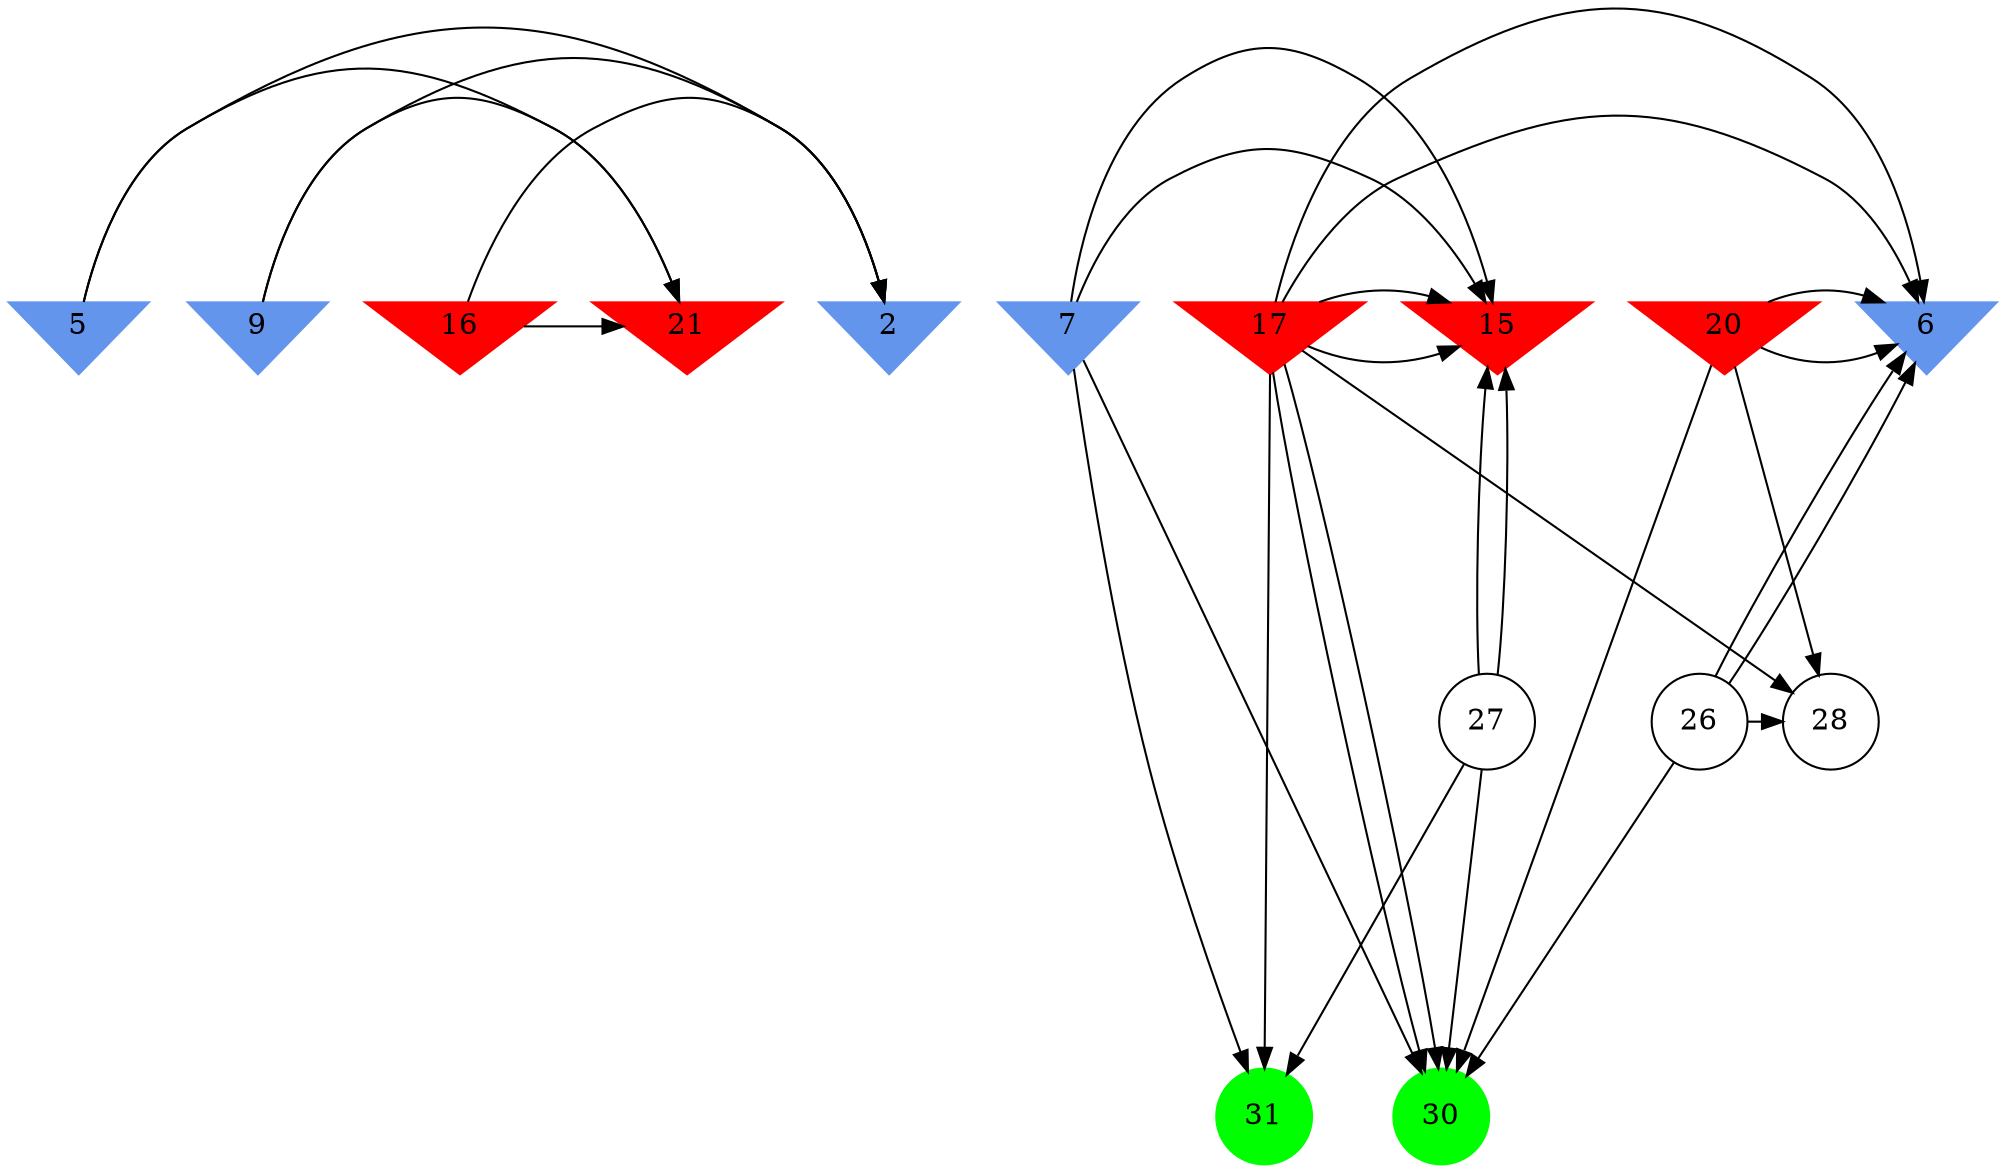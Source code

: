 digraph brain {
	ranksep=2.0;
	2 [shape=invtriangle,style=filled,color=cornflowerblue];
	5 [shape=invtriangle,style=filled,color=cornflowerblue];
	6 [shape=invtriangle,style=filled,color=cornflowerblue];
	7 [shape=invtriangle,style=filled,color=cornflowerblue];
	9 [shape=invtriangle,style=filled,color=cornflowerblue];
	15 [shape=invtriangle,style=filled,color=red];
	16 [shape=invtriangle,style=filled,color=red];
	17 [shape=invtriangle,style=filled,color=red];
	20 [shape=invtriangle,style=filled,color=red];
	21 [shape=invtriangle,style=filled,color=red];
	26 [shape=circle,color=black];
	27 [shape=circle,color=black];
	28 [shape=circle,color=black];
	30 [shape=circle,style=filled,color=green];
	31 [shape=circle,style=filled,color=green];
	20	->	6;
	20	->	28;
	20	->	30;
	20	->	6;
	26	->	6;
	26	->	28;
	26	->	30;
	26	->	6;
	17	->	6;
	17	->	28;
	17	->	30;
	17	->	6;
	16	->	2;
	16	->	21;
	5	->	2;
	5	->	21;
	9	->	2;
	9	->	21;
	27	->	15;
	27	->	15;
	27	->	30;
	27	->	31;
	7	->	15;
	7	->	15;
	7	->	30;
	7	->	31;
	17	->	15;
	17	->	15;
	17	->	30;
	17	->	31;
	{ rank=same; 2; 5; 6; 7; 9; 15; 16; 17; 20; 21; }
	{ rank=same; 26; 27; 28; }
	{ rank=same; 30; 31; }
}
